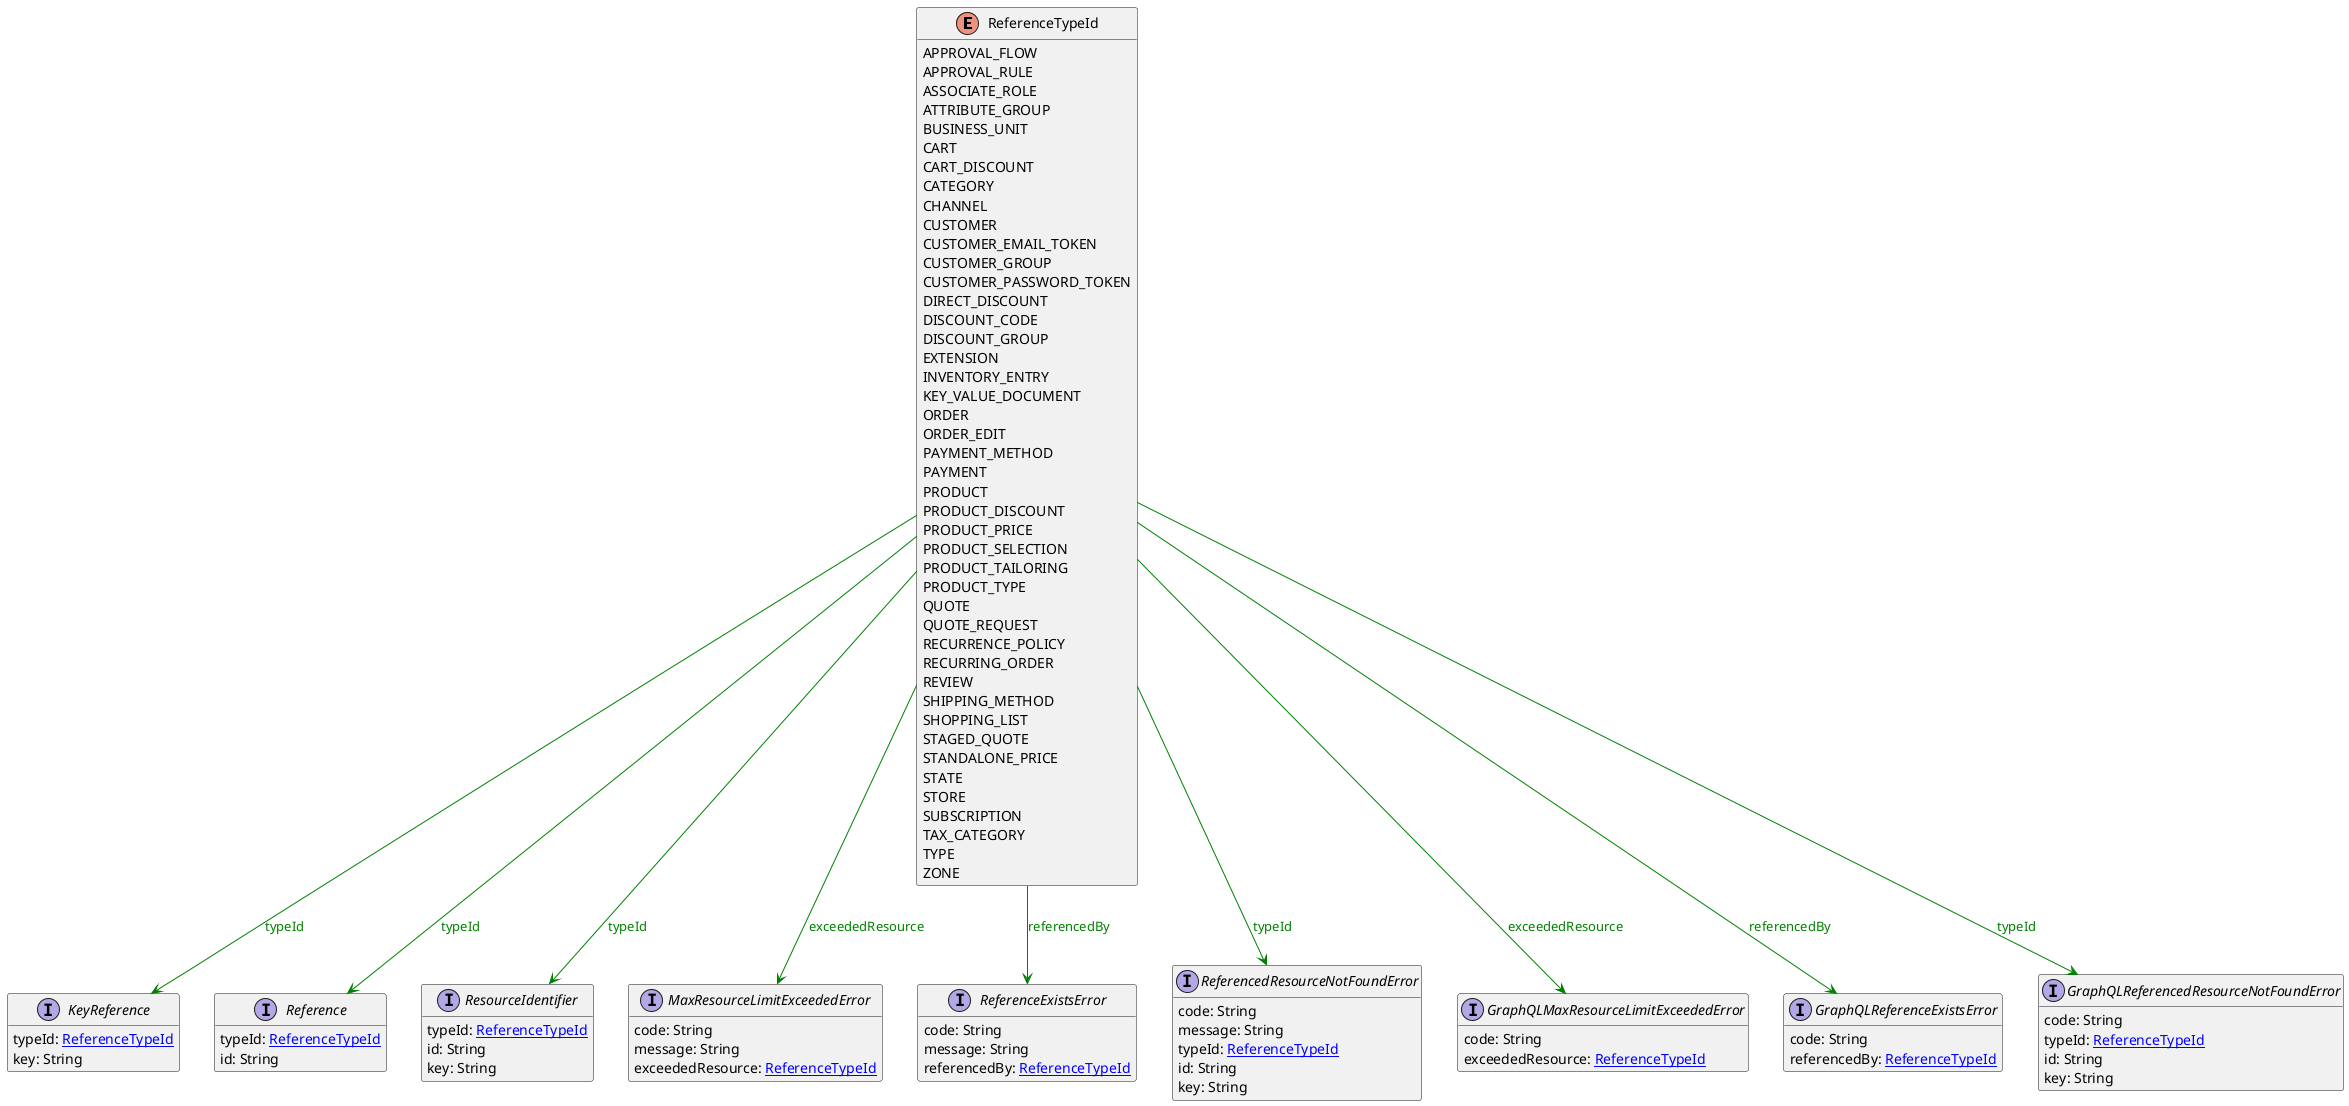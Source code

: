 @startuml

hide methods
enum ReferenceTypeId {
    APPROVAL_FLOW
    APPROVAL_RULE
    ASSOCIATE_ROLE
    ATTRIBUTE_GROUP
    BUSINESS_UNIT
    CART
    CART_DISCOUNT
    CATEGORY
    CHANNEL
    CUSTOMER
    CUSTOMER_EMAIL_TOKEN
    CUSTOMER_GROUP
    CUSTOMER_PASSWORD_TOKEN
    DIRECT_DISCOUNT
    DISCOUNT_CODE
    DISCOUNT_GROUP
    EXTENSION
    INVENTORY_ENTRY
    KEY_VALUE_DOCUMENT
    ORDER
    ORDER_EDIT
    PAYMENT_METHOD
    PAYMENT
    PRODUCT
    PRODUCT_DISCOUNT
    PRODUCT_PRICE
    PRODUCT_SELECTION
    PRODUCT_TAILORING
    PRODUCT_TYPE
    QUOTE
    QUOTE_REQUEST
    RECURRENCE_POLICY
    RECURRING_ORDER
    REVIEW
    SHIPPING_METHOD
    SHOPPING_LIST
    STAGED_QUOTE
    STANDALONE_PRICE
    STATE
    STORE
    SUBSCRIPTION
    TAX_CATEGORY
    TYPE
    ZONE
}
interface KeyReference [[KeyReference.svg]]  {
    typeId: [[ReferenceTypeId.svg ReferenceTypeId]]
    key: String
}
interface Reference [[Reference.svg]]  {
    typeId: [[ReferenceTypeId.svg ReferenceTypeId]]
    id: String
}
interface ResourceIdentifier [[ResourceIdentifier.svg]]  {
    typeId: [[ReferenceTypeId.svg ReferenceTypeId]]
    id: String
    key: String
}
interface MaxResourceLimitExceededError [[MaxResourceLimitExceededError.svg]]  {
    code: String
    message: String
    exceededResource: [[ReferenceTypeId.svg ReferenceTypeId]]
}
interface ReferenceExistsError [[ReferenceExistsError.svg]]  {
    code: String
    message: String
    referencedBy: [[ReferenceTypeId.svg ReferenceTypeId]]
}
interface ReferencedResourceNotFoundError [[ReferencedResourceNotFoundError.svg]]  {
    code: String
    message: String
    typeId: [[ReferenceTypeId.svg ReferenceTypeId]]
    id: String
    key: String
}
interface GraphQLMaxResourceLimitExceededError [[GraphQLMaxResourceLimitExceededError.svg]]  {
    code: String
    exceededResource: [[ReferenceTypeId.svg ReferenceTypeId]]
}
interface GraphQLReferenceExistsError [[GraphQLReferenceExistsError.svg]]  {
    code: String
    referencedBy: [[ReferenceTypeId.svg ReferenceTypeId]]
}
interface GraphQLReferencedResourceNotFoundError [[GraphQLReferencedResourceNotFoundError.svg]]  {
    code: String
    typeId: [[ReferenceTypeId.svg ReferenceTypeId]]
    id: String
    key: String
}
ReferenceTypeId --> KeyReference #green;text:green : "typeId"
ReferenceTypeId --> Reference #green;text:green : "typeId"
ReferenceTypeId --> ResourceIdentifier #green;text:green : "typeId"
ReferenceTypeId --> MaxResourceLimitExceededError #green;text:green : "exceededResource"
ReferenceTypeId --> ReferenceExistsError #green;text:green : "referencedBy"
ReferenceTypeId --> ReferencedResourceNotFoundError #green;text:green : "typeId"
ReferenceTypeId --> GraphQLMaxResourceLimitExceededError #green;text:green : "exceededResource"
ReferenceTypeId --> GraphQLReferenceExistsError #green;text:green : "referencedBy"
ReferenceTypeId --> GraphQLReferencedResourceNotFoundError #green;text:green : "typeId"
@enduml
